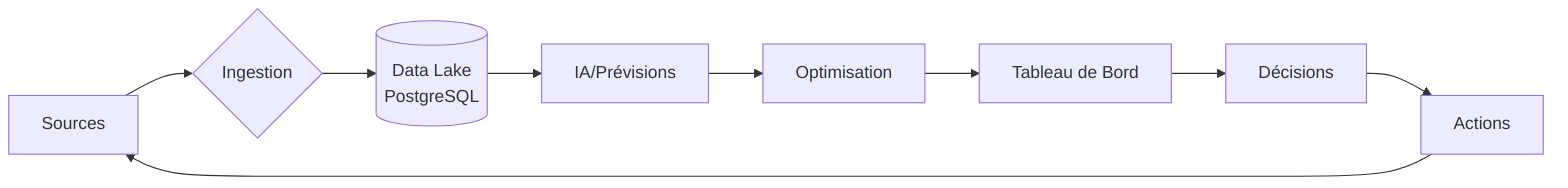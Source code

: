 flowchart LR
    A[Sources] --> B{Ingestion}
    B --> C[(Data Lake\nPostgreSQL)]
    C --> D[IA/Prévisions]
    D --> E[Optimisation]
    E --> F[Tableau de Bord]
    F --> G[Décisions]
    G --> H[Actions]
    H --> A
